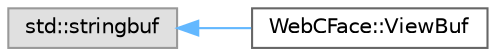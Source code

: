 digraph "Graphical Class Hierarchy"
{
 // LATEX_PDF_SIZE
  bgcolor="transparent";
  edge [fontname=Helvetica,fontsize=10,labelfontname=Helvetica,labelfontsize=10];
  node [fontname=Helvetica,fontsize=10,shape=box,height=0.2,width=0.4];
  rankdir="LR";
  Node0 [id="Node000000",label="std::stringbuf",height=0.2,width=0.4,color="grey60", fillcolor="#E0E0E0", style="filled",tooltip=" "];
  Node0 -> Node1 [id="edge5_Node000000_Node000001",dir="back",color="steelblue1",style="solid",tooltip=" "];
  Node1 [id="Node000001",label="WebCFace::ViewBuf",height=0.2,width=0.4,color="grey40", fillcolor="white", style="filled",URL="$classWebCFace_1_1ViewBuf.html",tooltip="Viewのstd::ostreamにデータが追加された際にそれをViewComponentに変換するためのstreambuf."];
}
